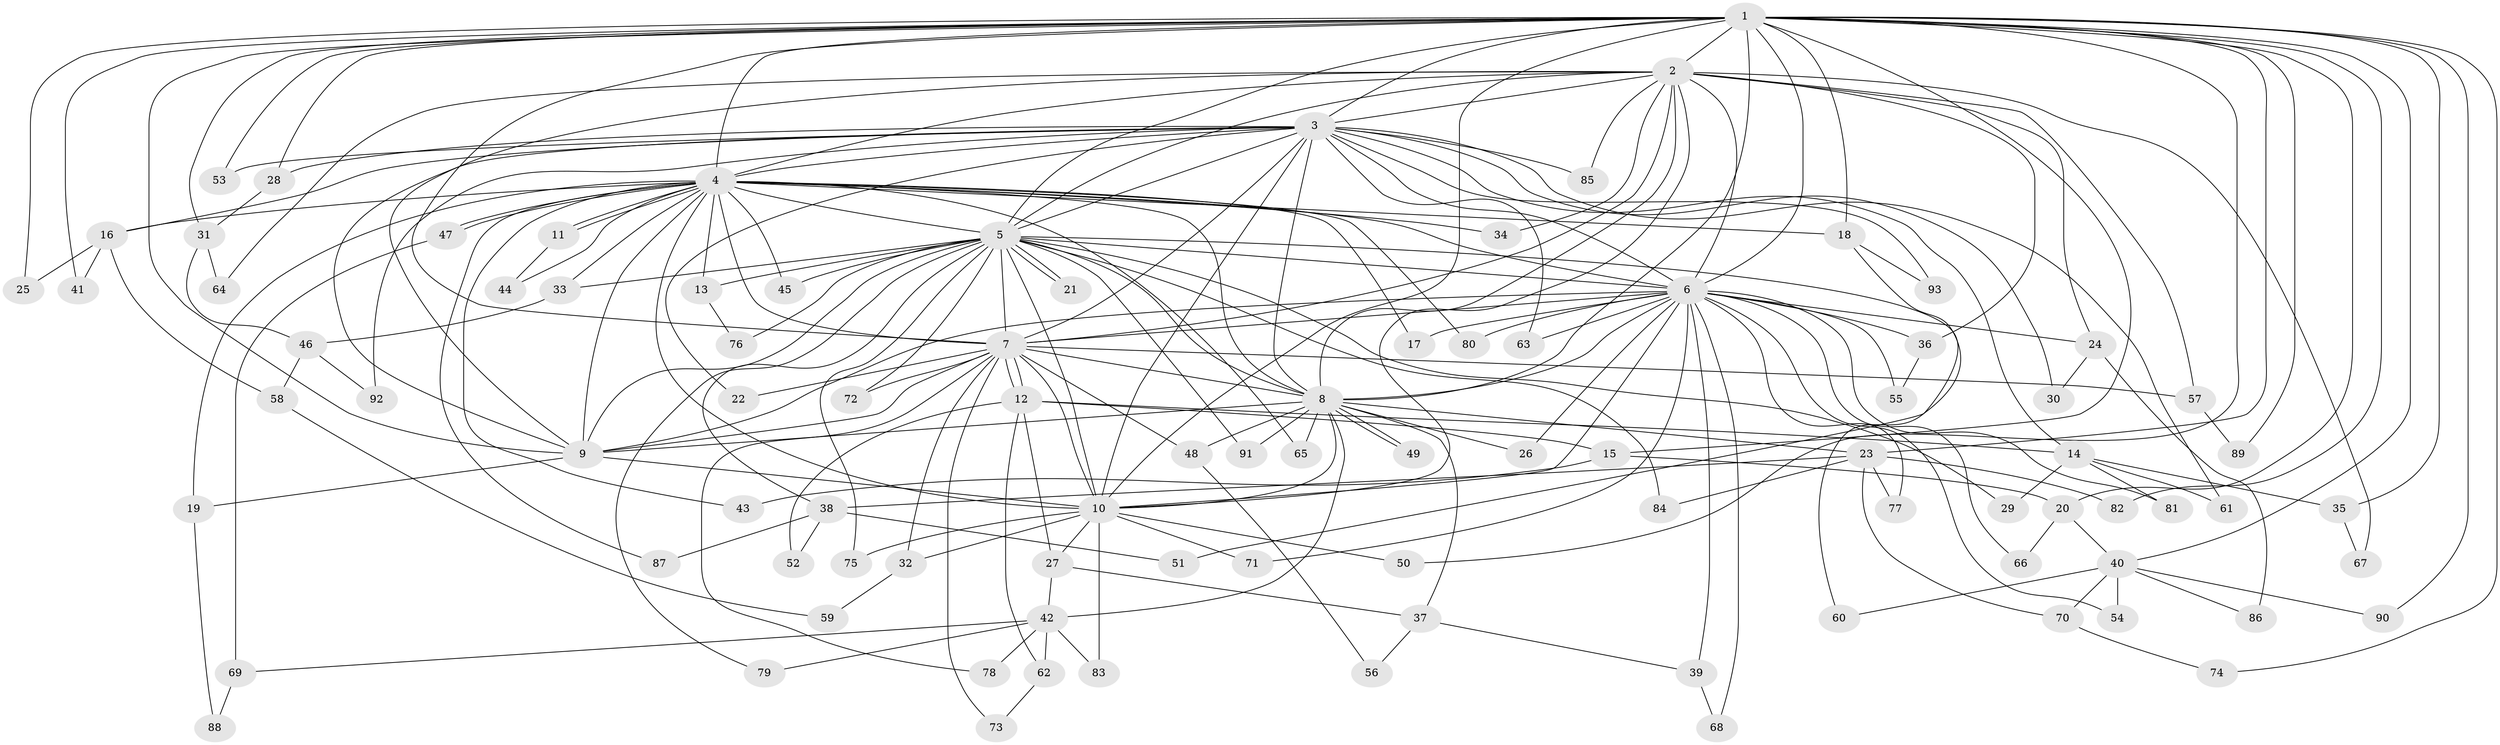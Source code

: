 // coarse degree distribution, {18: 0.06521739130434782, 14: 0.021739130434782608, 17: 0.043478260869565216, 22: 0.021739130434782608, 13: 0.021739130434782608, 9: 0.021739130434782608, 2: 0.43478260869565216, 6: 0.06521739130434782, 4: 0.08695652173913043, 5: 0.043478260869565216, 3: 0.13043478260869565, 7: 0.043478260869565216}
// Generated by graph-tools (version 1.1) at 2025/17/03/04/25 18:17:49]
// undirected, 93 vertices, 211 edges
graph export_dot {
graph [start="1"]
  node [color=gray90,style=filled];
  1;
  2;
  3;
  4;
  5;
  6;
  7;
  8;
  9;
  10;
  11;
  12;
  13;
  14;
  15;
  16;
  17;
  18;
  19;
  20;
  21;
  22;
  23;
  24;
  25;
  26;
  27;
  28;
  29;
  30;
  31;
  32;
  33;
  34;
  35;
  36;
  37;
  38;
  39;
  40;
  41;
  42;
  43;
  44;
  45;
  46;
  47;
  48;
  49;
  50;
  51;
  52;
  53;
  54;
  55;
  56;
  57;
  58;
  59;
  60;
  61;
  62;
  63;
  64;
  65;
  66;
  67;
  68;
  69;
  70;
  71;
  72;
  73;
  74;
  75;
  76;
  77;
  78;
  79;
  80;
  81;
  82;
  83;
  84;
  85;
  86;
  87;
  88;
  89;
  90;
  91;
  92;
  93;
  1 -- 2;
  1 -- 3;
  1 -- 4;
  1 -- 5;
  1 -- 6;
  1 -- 7;
  1 -- 8;
  1 -- 9;
  1 -- 10;
  1 -- 15;
  1 -- 18;
  1 -- 20;
  1 -- 23;
  1 -- 25;
  1 -- 28;
  1 -- 31;
  1 -- 35;
  1 -- 40;
  1 -- 41;
  1 -- 50;
  1 -- 53;
  1 -- 74;
  1 -- 82;
  1 -- 89;
  1 -- 90;
  2 -- 3;
  2 -- 4;
  2 -- 5;
  2 -- 6;
  2 -- 7;
  2 -- 8;
  2 -- 9;
  2 -- 10;
  2 -- 24;
  2 -- 34;
  2 -- 36;
  2 -- 57;
  2 -- 64;
  2 -- 67;
  2 -- 85;
  3 -- 4;
  3 -- 5;
  3 -- 6;
  3 -- 7;
  3 -- 8;
  3 -- 9;
  3 -- 10;
  3 -- 14;
  3 -- 16;
  3 -- 22;
  3 -- 28;
  3 -- 30;
  3 -- 53;
  3 -- 61;
  3 -- 63;
  3 -- 85;
  3 -- 92;
  3 -- 93;
  4 -- 5;
  4 -- 6;
  4 -- 7;
  4 -- 8;
  4 -- 9;
  4 -- 10;
  4 -- 11;
  4 -- 11;
  4 -- 13;
  4 -- 16;
  4 -- 17;
  4 -- 18;
  4 -- 19;
  4 -- 33;
  4 -- 34;
  4 -- 43;
  4 -- 44;
  4 -- 45;
  4 -- 47;
  4 -- 47;
  4 -- 65;
  4 -- 80;
  4 -- 87;
  5 -- 6;
  5 -- 7;
  5 -- 8;
  5 -- 9;
  5 -- 10;
  5 -- 13;
  5 -- 21;
  5 -- 21;
  5 -- 29;
  5 -- 33;
  5 -- 38;
  5 -- 45;
  5 -- 60;
  5 -- 72;
  5 -- 75;
  5 -- 76;
  5 -- 79;
  5 -- 84;
  5 -- 91;
  6 -- 7;
  6 -- 8;
  6 -- 9;
  6 -- 10;
  6 -- 17;
  6 -- 24;
  6 -- 26;
  6 -- 36;
  6 -- 39;
  6 -- 54;
  6 -- 55;
  6 -- 63;
  6 -- 66;
  6 -- 68;
  6 -- 71;
  6 -- 77;
  6 -- 80;
  6 -- 81;
  7 -- 8;
  7 -- 9;
  7 -- 10;
  7 -- 12;
  7 -- 12;
  7 -- 22;
  7 -- 32;
  7 -- 48;
  7 -- 57;
  7 -- 72;
  7 -- 73;
  7 -- 78;
  8 -- 9;
  8 -- 10;
  8 -- 23;
  8 -- 26;
  8 -- 37;
  8 -- 42;
  8 -- 48;
  8 -- 49;
  8 -- 49;
  8 -- 65;
  8 -- 91;
  9 -- 10;
  9 -- 19;
  10 -- 27;
  10 -- 32;
  10 -- 50;
  10 -- 71;
  10 -- 75;
  10 -- 83;
  11 -- 44;
  12 -- 14;
  12 -- 15;
  12 -- 27;
  12 -- 52;
  12 -- 62;
  13 -- 76;
  14 -- 29;
  14 -- 35;
  14 -- 61;
  14 -- 81;
  15 -- 20;
  15 -- 43;
  16 -- 25;
  16 -- 41;
  16 -- 58;
  18 -- 51;
  18 -- 93;
  19 -- 88;
  20 -- 40;
  20 -- 66;
  23 -- 38;
  23 -- 70;
  23 -- 77;
  23 -- 82;
  23 -- 84;
  24 -- 30;
  24 -- 86;
  27 -- 37;
  27 -- 42;
  28 -- 31;
  31 -- 46;
  31 -- 64;
  32 -- 59;
  33 -- 46;
  35 -- 67;
  36 -- 55;
  37 -- 39;
  37 -- 56;
  38 -- 51;
  38 -- 52;
  38 -- 87;
  39 -- 68;
  40 -- 54;
  40 -- 60;
  40 -- 70;
  40 -- 86;
  40 -- 90;
  42 -- 62;
  42 -- 69;
  42 -- 78;
  42 -- 79;
  42 -- 83;
  46 -- 58;
  46 -- 92;
  47 -- 69;
  48 -- 56;
  57 -- 89;
  58 -- 59;
  62 -- 73;
  69 -- 88;
  70 -- 74;
}

